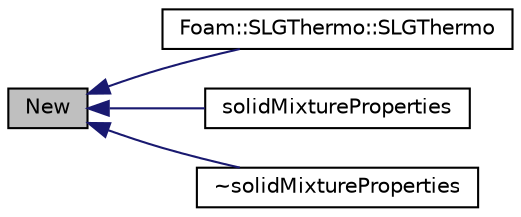 digraph "New"
{
  bgcolor="transparent";
  edge [fontname="Helvetica",fontsize="10",labelfontname="Helvetica",labelfontsize="10"];
  node [fontname="Helvetica",fontsize="10",shape=record];
  rankdir="LR";
  Node1 [label="New",height=0.2,width=0.4,color="black", fillcolor="grey75", style="filled", fontcolor="black"];
  Node1 -> Node2 [dir="back",color="midnightblue",fontsize="10",style="solid",fontname="Helvetica"];
  Node2 [label="Foam::SLGThermo::SLGThermo",height=0.2,width=0.4,color="black",URL="$a02415.html#a1449f7662f4fbc282b86ed43f89701bf",tooltip="Construct from mesh. "];
  Node1 -> Node3 [dir="back",color="midnightblue",fontsize="10",style="solid",fontname="Helvetica"];
  Node3 [label="solidMixtureProperties",height=0.2,width=0.4,color="black",URL="$a02454.html#ab11b9a18e65f9442b470576c48c1d8c8",tooltip="Construct copy. "];
  Node1 -> Node4 [dir="back",color="midnightblue",fontsize="10",style="solid",fontname="Helvetica"];
  Node4 [label="~solidMixtureProperties",height=0.2,width=0.4,color="black",URL="$a02454.html#aad048dc334c8305bc80fe433b064a102",tooltip="Destructor. "];
}
